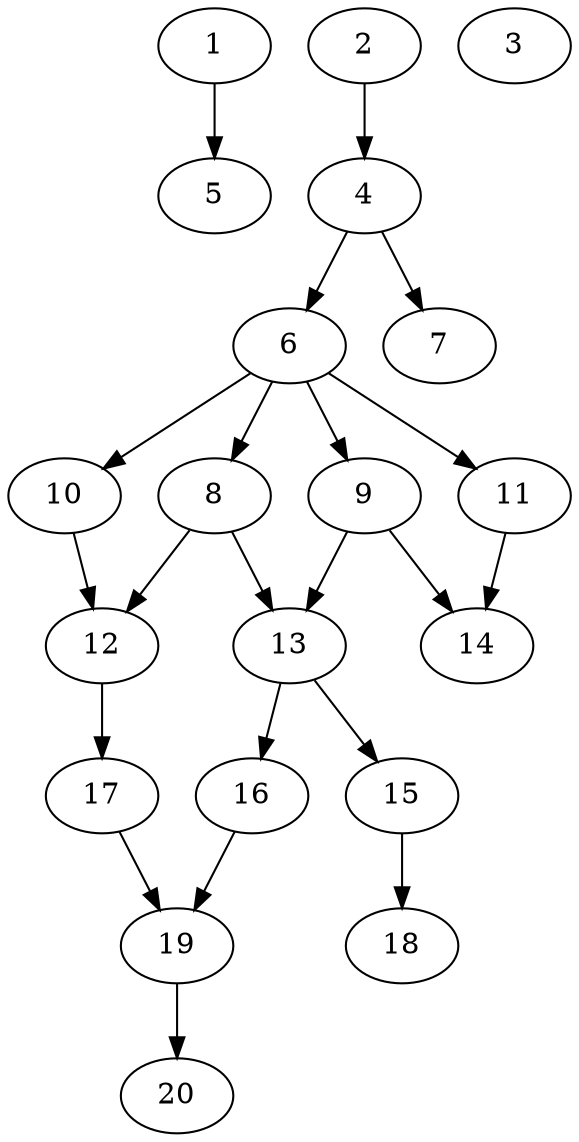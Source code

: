 // DAG automatically generated by daggen at Sat Jul 27 15:35:20 2019
// ./daggen --dot -n 20 --ccr 0.4 --fat 0.4 --regular 0.5 --density 0.5 --mindata 5242880 --maxdata 52428800 
digraph G {
  1 [size="103316480", alpha="0.17", expect_size="41326592"] 
  1 -> 5 [size ="41326592"]
  2 [size="100019200", alpha="0.12", expect_size="40007680"] 
  2 -> 4 [size ="40007680"]
  3 [size="111831040", alpha="0.08", expect_size="44732416"] 
  4 [size="61555200", alpha="0.14", expect_size="24622080"] 
  4 -> 6 [size ="24622080"]
  4 -> 7 [size ="24622080"]
  5 [size="120837120", alpha="0.11", expect_size="48334848"] 
  6 [size="42554880", alpha="0.20", expect_size="17021952"] 
  6 -> 8 [size ="17021952"]
  6 -> 9 [size ="17021952"]
  6 -> 10 [size ="17021952"]
  6 -> 11 [size ="17021952"]
  7 [size="121830400", alpha="0.19", expect_size="48732160"] 
  8 [size="43043840", alpha="0.10", expect_size="17217536"] 
  8 -> 12 [size ="17217536"]
  8 -> 13 [size ="17217536"]
  9 [size="101076480", alpha="0.10", expect_size="40430592"] 
  9 -> 13 [size ="40430592"]
  9 -> 14 [size ="40430592"]
  10 [size="57832960", alpha="0.16", expect_size="23133184"] 
  10 -> 12 [size ="23133184"]
  11 [size="87493120", alpha="0.01", expect_size="34997248"] 
  11 -> 14 [size ="34997248"]
  12 [size="71114240", alpha="0.17", expect_size="28445696"] 
  12 -> 17 [size ="28445696"]
  13 [size="25456640", alpha="0.04", expect_size="10182656"] 
  13 -> 15 [size ="10182656"]
  13 -> 16 [size ="10182656"]
  14 [size="72350720", alpha="0.08", expect_size="28940288"] 
  15 [size="34744320", alpha="0.03", expect_size="13897728"] 
  15 -> 18 [size ="13897728"]
  16 [size="102225920", alpha="0.02", expect_size="40890368"] 
  16 -> 19 [size ="40890368"]
  17 [size="102044160", alpha="0.12", expect_size="40817664"] 
  17 -> 19 [size ="40817664"]
  18 [size="94379520", alpha="0.03", expect_size="37751808"] 
  19 [size="35148800", alpha="0.02", expect_size="14059520"] 
  19 -> 20 [size ="14059520"]
  20 [size="91251200", alpha="0.13", expect_size="36500480"] 
}
